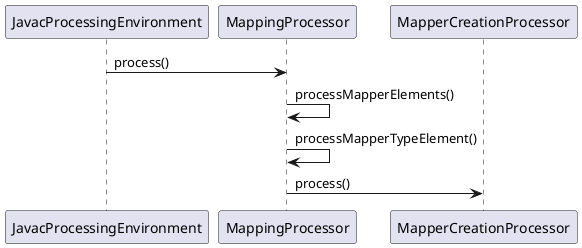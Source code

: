 @@startuml mp-seq
JavacProcessingEnvironment -> MappingProcessor:process()
MappingProcessor -> MappingProcessor:processMapperElements()
MappingProcessor -> MappingProcessor:processMapperTypeElement()
MappingProcessor -> MapperCreationProcessor:process()

@@enduml